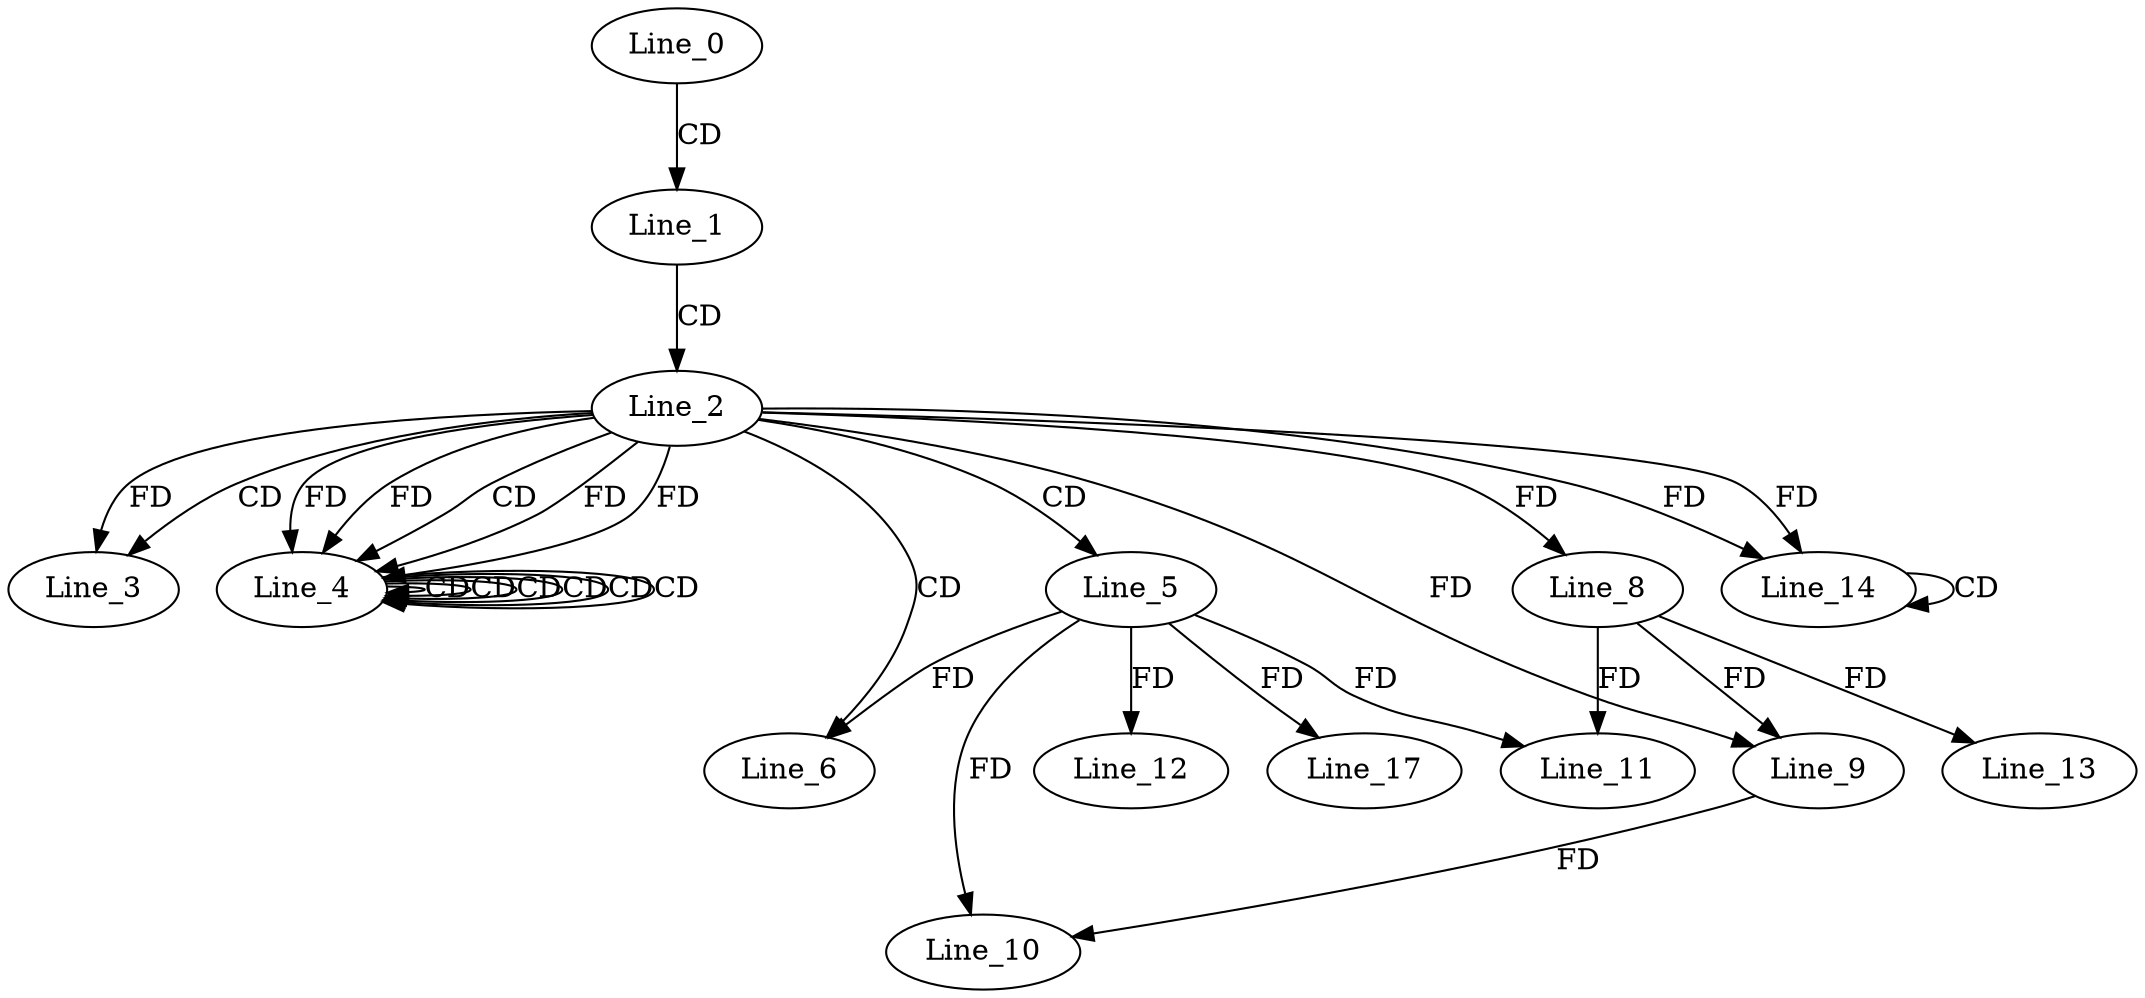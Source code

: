 digraph G {
  Line_0;
  Line_1;
  Line_2;
  Line_3;
  Line_3;
  Line_4;
  Line_4;
  Line_4;
  Line_4;
  Line_4;
  Line_4;
  Line_4;
  Line_4;
  Line_4;
  Line_5;
  Line_6;
  Line_8;
  Line_9;
  Line_8;
  Line_10;
  Line_9;
  Line_11;
  Line_12;
  Line_13;
  Line_14;
  Line_14;
  Line_17;
  Line_0 -> Line_1 [ label="CD" ];
  Line_1 -> Line_2 [ label="CD" ];
  Line_2 -> Line_3 [ label="CD" ];
  Line_2 -> Line_3 [ label="FD" ];
  Line_2 -> Line_4 [ label="CD" ];
  Line_4 -> Line_4 [ label="CD" ];
  Line_2 -> Line_4 [ label="FD" ];
  Line_4 -> Line_4 [ label="CD" ];
  Line_2 -> Line_4 [ label="FD" ];
  Line_4 -> Line_4 [ label="CD" ];
  Line_4 -> Line_4 [ label="CD" ];
  Line_4 -> Line_4 [ label="CD" ];
  Line_2 -> Line_4 [ label="FD" ];
  Line_4 -> Line_4 [ label="CD" ];
  Line_2 -> Line_4 [ label="FD" ];
  Line_2 -> Line_5 [ label="CD" ];
  Line_2 -> Line_6 [ label="CD" ];
  Line_5 -> Line_6 [ label="FD" ];
  Line_2 -> Line_8 [ label="FD" ];
  Line_2 -> Line_9 [ label="FD" ];
  Line_8 -> Line_9 [ label="FD" ];
  Line_5 -> Line_10 [ label="FD" ];
  Line_9 -> Line_10 [ label="FD" ];
  Line_8 -> Line_11 [ label="FD" ];
  Line_5 -> Line_11 [ label="FD" ];
  Line_5 -> Line_12 [ label="FD" ];
  Line_8 -> Line_13 [ label="FD" ];
  Line_2 -> Line_14 [ label="FD" ];
  Line_14 -> Line_14 [ label="CD" ];
  Line_2 -> Line_14 [ label="FD" ];
  Line_5 -> Line_17 [ label="FD" ];
}

